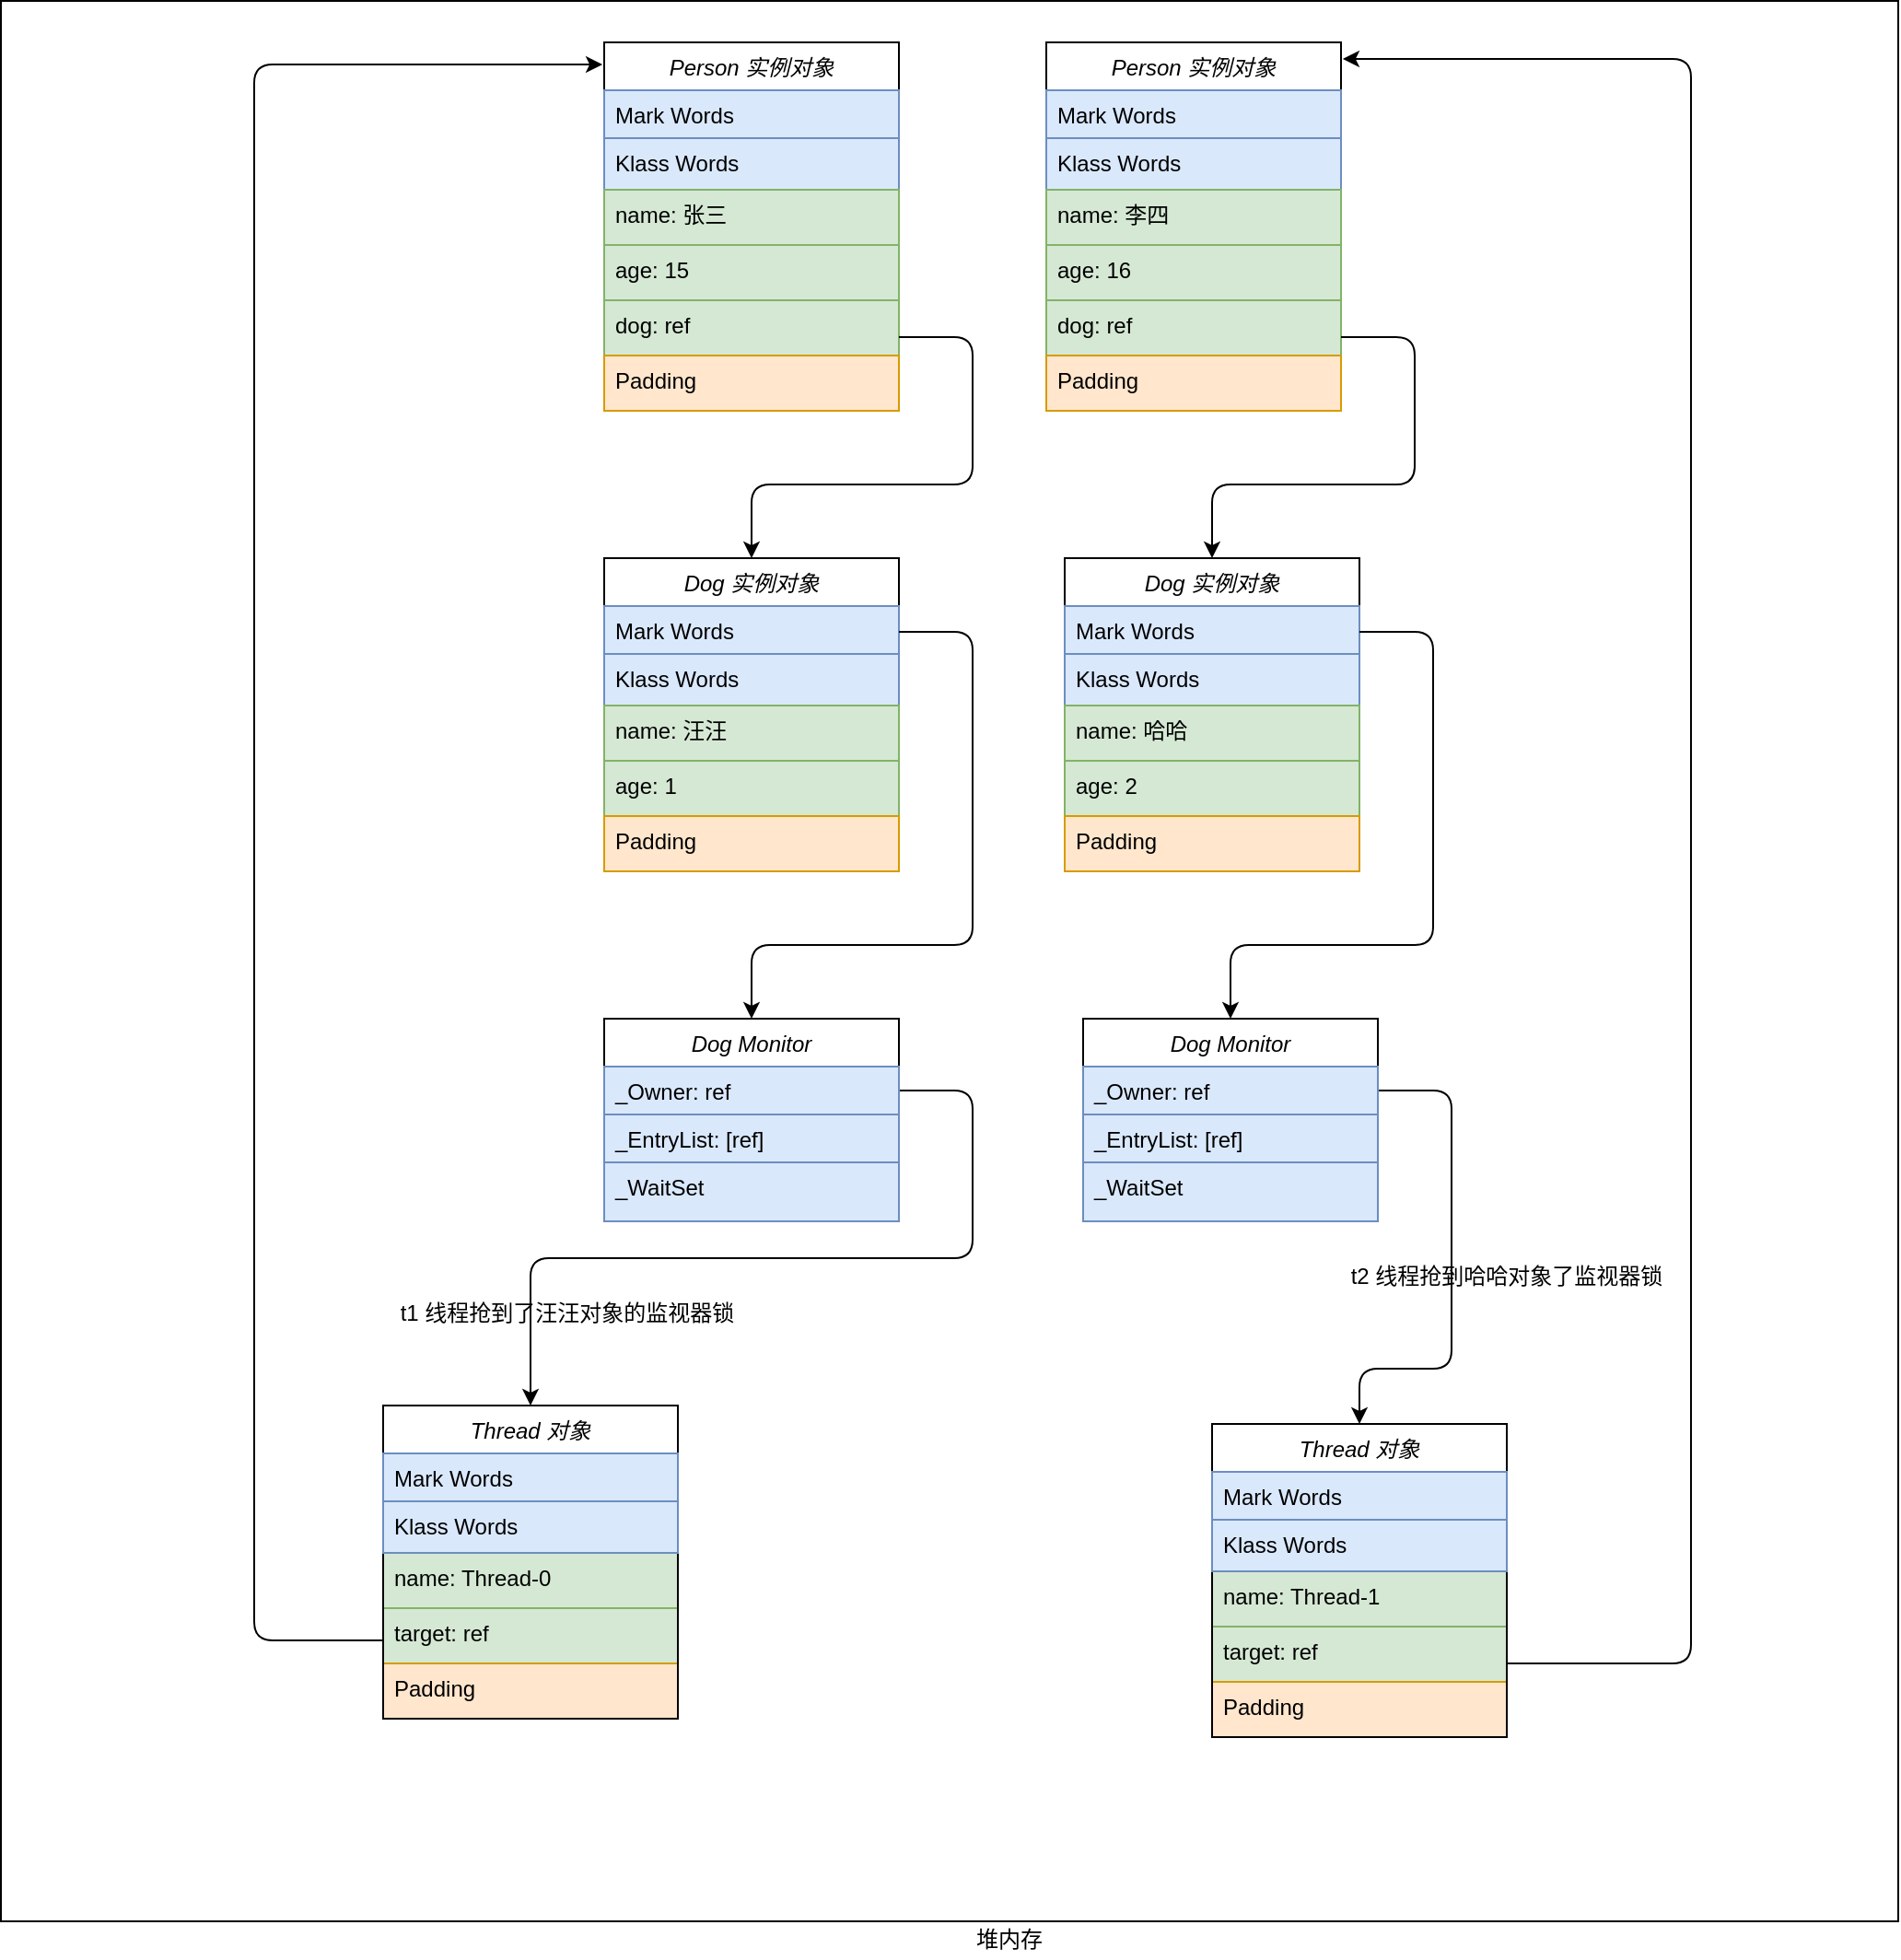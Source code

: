 <mxfile version="13.1.14" type="device" pages="2"><diagram id="DBVxF_tKTgpwkhZDailT" name="Page-2"><mxGraphModel dx="1102" dy="533" grid="1" gridSize="10" guides="1" tooltips="1" connect="1" arrows="1" fold="1" page="1" pageScale="1" pageWidth="1600" pageHeight="900" math="0" shadow="0"><root><mxCell id="lHelHsnZT-BcG7yWM8ZW-0"/><mxCell id="lHelHsnZT-BcG7yWM8ZW-1" parent="lHelHsnZT-BcG7yWM8ZW-0"/><mxCell id="lHelHsnZT-BcG7yWM8ZW-10" value="" style="rounded=0;whiteSpace=wrap;html=1;rotation=90;" parent="lHelHsnZT-BcG7yWM8ZW-1" vertex="1"><mxGeometry x="276.25" y="43.75" width="1042.5" height="1030" as="geometry"/></mxCell><mxCell id="nq__p9gzCYhoMsoxMmP9-8" value="Person 实例对象" style="swimlane;fontStyle=2;align=center;verticalAlign=top;childLayout=stackLayout;horizontal=1;startSize=26;horizontalStack=0;resizeParent=1;resizeLast=0;collapsible=1;marginBottom=0;rounded=0;shadow=0;strokeWidth=1;" parent="lHelHsnZT-BcG7yWM8ZW-1" vertex="1"><mxGeometry x="610" y="60" width="160" height="200" as="geometry"><mxRectangle x="230" y="140" width="160" height="26" as="alternateBounds"/></mxGeometry></mxCell><mxCell id="nq__p9gzCYhoMsoxMmP9-9" value="Mark Words" style="text;align=left;verticalAlign=top;spacingLeft=4;spacingRight=4;overflow=hidden;rotatable=0;points=[[0,0.5],[1,0.5]];portConstraint=eastwest;fillColor=#dae8fc;strokeColor=#6c8ebf;" parent="nq__p9gzCYhoMsoxMmP9-8" vertex="1"><mxGeometry y="26" width="160" height="26" as="geometry"/></mxCell><mxCell id="nq__p9gzCYhoMsoxMmP9-10" value="Klass Words" style="text;align=left;verticalAlign=top;spacingLeft=4;spacingRight=4;overflow=hidden;rotatable=0;points=[[0,0.5],[1,0.5]];portConstraint=eastwest;rounded=0;shadow=0;html=0;fillColor=#dae8fc;strokeColor=#6c8ebf;" parent="nq__p9gzCYhoMsoxMmP9-8" vertex="1"><mxGeometry y="52" width="160" height="28" as="geometry"/></mxCell><mxCell id="nq__p9gzCYhoMsoxMmP9-11" value="name: 张三" style="text;align=left;verticalAlign=top;spacingLeft=4;spacingRight=4;overflow=hidden;rotatable=0;points=[[0,0.5],[1,0.5]];portConstraint=eastwest;fillColor=#d5e8d4;strokeColor=#82b366;" parent="nq__p9gzCYhoMsoxMmP9-8" vertex="1"><mxGeometry y="80" width="160" height="30" as="geometry"/></mxCell><mxCell id="VQSn1GvNq1iIDGADg64m-19" value="Person 实例对象" style="swimlane;fontStyle=2;align=center;verticalAlign=top;childLayout=stackLayout;horizontal=1;startSize=26;horizontalStack=0;resizeParent=1;resizeLast=0;collapsible=1;marginBottom=0;rounded=0;shadow=0;strokeWidth=1;" vertex="1" parent="lHelHsnZT-BcG7yWM8ZW-1"><mxGeometry x="850" y="60" width="160" height="200" as="geometry"><mxRectangle x="230" y="140" width="160" height="26" as="alternateBounds"/></mxGeometry></mxCell><mxCell id="VQSn1GvNq1iIDGADg64m-20" value="Mark Words" style="text;align=left;verticalAlign=top;spacingLeft=4;spacingRight=4;overflow=hidden;rotatable=0;points=[[0,0.5],[1,0.5]];portConstraint=eastwest;fillColor=#dae8fc;strokeColor=#6c8ebf;" vertex="1" parent="VQSn1GvNq1iIDGADg64m-19"><mxGeometry y="26" width="160" height="26" as="geometry"/></mxCell><mxCell id="VQSn1GvNq1iIDGADg64m-21" value="Klass Words" style="text;align=left;verticalAlign=top;spacingLeft=4;spacingRight=4;overflow=hidden;rotatable=0;points=[[0,0.5],[1,0.5]];portConstraint=eastwest;rounded=0;shadow=0;html=0;fillColor=#dae8fc;strokeColor=#6c8ebf;" vertex="1" parent="VQSn1GvNq1iIDGADg64m-19"><mxGeometry y="52" width="160" height="28" as="geometry"/></mxCell><mxCell id="VQSn1GvNq1iIDGADg64m-22" value="name: 李四" style="text;align=left;verticalAlign=top;spacingLeft=4;spacingRight=4;overflow=hidden;rotatable=0;points=[[0,0.5],[1,0.5]];portConstraint=eastwest;fillColor=#d5e8d4;strokeColor=#82b366;" vertex="1" parent="VQSn1GvNq1iIDGADg64m-19"><mxGeometry y="80" width="160" height="30" as="geometry"/></mxCell><mxCell id="nq__p9gzCYhoMsoxMmP9-0" value="Dog 实例对象" style="swimlane;fontStyle=2;align=center;verticalAlign=top;childLayout=stackLayout;horizontal=1;startSize=26;horizontalStack=0;resizeParent=1;resizeLast=0;collapsible=1;marginBottom=0;rounded=0;shadow=0;strokeWidth=1;" parent="lHelHsnZT-BcG7yWM8ZW-1" vertex="1"><mxGeometry x="610" y="340" width="160" height="170" as="geometry"><mxRectangle x="230" y="140" width="160" height="26" as="alternateBounds"/></mxGeometry></mxCell><mxCell id="nq__p9gzCYhoMsoxMmP9-1" value="Mark Words" style="text;align=left;verticalAlign=top;spacingLeft=4;spacingRight=4;overflow=hidden;rotatable=0;points=[[0,0.5],[1,0.5]];portConstraint=eastwest;fillColor=#dae8fc;strokeColor=#6c8ebf;" parent="nq__p9gzCYhoMsoxMmP9-0" vertex="1"><mxGeometry y="26" width="160" height="26" as="geometry"/></mxCell><mxCell id="nq__p9gzCYhoMsoxMmP9-2" value="Klass Words" style="text;align=left;verticalAlign=top;spacingLeft=4;spacingRight=4;overflow=hidden;rotatable=0;points=[[0,0.5],[1,0.5]];portConstraint=eastwest;rounded=0;shadow=0;html=0;fillColor=#dae8fc;strokeColor=#6c8ebf;" parent="nq__p9gzCYhoMsoxMmP9-0" vertex="1"><mxGeometry y="52" width="160" height="28" as="geometry"/></mxCell><mxCell id="VQSn1GvNq1iIDGADg64m-83" value="Dog 实例对象" style="swimlane;fontStyle=2;align=center;verticalAlign=top;childLayout=stackLayout;horizontal=1;startSize=26;horizontalStack=0;resizeParent=1;resizeLast=0;collapsible=1;marginBottom=0;rounded=0;shadow=0;strokeWidth=1;" vertex="1" parent="lHelHsnZT-BcG7yWM8ZW-1"><mxGeometry x="860" y="340" width="160" height="170" as="geometry"><mxRectangle x="230" y="140" width="160" height="26" as="alternateBounds"/></mxGeometry></mxCell><mxCell id="VQSn1GvNq1iIDGADg64m-84" value="Mark Words" style="text;align=left;verticalAlign=top;spacingLeft=4;spacingRight=4;overflow=hidden;rotatable=0;points=[[0,0.5],[1,0.5]];portConstraint=eastwest;fillColor=#dae8fc;strokeColor=#6c8ebf;" vertex="1" parent="VQSn1GvNq1iIDGADg64m-83"><mxGeometry y="26" width="160" height="26" as="geometry"/></mxCell><mxCell id="VQSn1GvNq1iIDGADg64m-85" value="Klass Words" style="text;align=left;verticalAlign=top;spacingLeft=4;spacingRight=4;overflow=hidden;rotatable=0;points=[[0,0.5],[1,0.5]];portConstraint=eastwest;rounded=0;shadow=0;html=0;fillColor=#dae8fc;strokeColor=#6c8ebf;" vertex="1" parent="VQSn1GvNq1iIDGADg64m-83"><mxGeometry y="52" width="160" height="28" as="geometry"/></mxCell><mxCell id="lHelHsnZT-BcG7yWM8ZW-30" value="堆内存" style="text;html=1;strokeColor=none;fillColor=none;align=center;verticalAlign=middle;whiteSpace=wrap;rounded=0;" parent="lHelHsnZT-BcG7yWM8ZW-1" vertex="1"><mxGeometry x="800" y="1080" width="60" height="20" as="geometry"/></mxCell><mxCell id="E8GZ65CvNSvYNaj-9JMb-7" value="name: 汪汪" style="text;align=left;verticalAlign=top;spacingLeft=4;spacingRight=4;overflow=hidden;rotatable=0;points=[[0,0.5],[1,0.5]];portConstraint=eastwest;fillColor=#d5e8d4;strokeColor=#82b366;" parent="lHelHsnZT-BcG7yWM8ZW-1" vertex="1"><mxGeometry x="610" y="420" width="160" height="30" as="geometry"/></mxCell><mxCell id="E8GZ65CvNSvYNaj-9JMb-9" value="age: 1" style="text;align=left;verticalAlign=top;spacingLeft=4;spacingRight=4;overflow=hidden;rotatable=0;points=[[0,0.5],[1,0.5]];portConstraint=eastwest;fillColor=#d5e8d4;strokeColor=#82b366;" parent="lHelHsnZT-BcG7yWM8ZW-1" vertex="1"><mxGeometry x="610" y="450" width="160" height="30" as="geometry"/></mxCell><mxCell id="E8GZ65CvNSvYNaj-9JMb-10" value="Padding" style="text;align=left;verticalAlign=top;spacingLeft=4;spacingRight=4;overflow=hidden;rotatable=0;points=[[0,0.5],[1,0.5]];portConstraint=eastwest;fillColor=#ffe6cc;strokeColor=#d79b00;" parent="lHelHsnZT-BcG7yWM8ZW-1" vertex="1"><mxGeometry x="610" y="480" width="160" height="30" as="geometry"/></mxCell><mxCell id="E8GZ65CvNSvYNaj-9JMb-11" value="age: 15" style="text;align=left;verticalAlign=top;spacingLeft=4;spacingRight=4;overflow=hidden;rotatable=0;points=[[0,0.5],[1,0.5]];portConstraint=eastwest;fillColor=#d5e8d4;strokeColor=#82b366;" parent="lHelHsnZT-BcG7yWM8ZW-1" vertex="1"><mxGeometry x="610" y="170" width="160" height="30" as="geometry"/></mxCell><mxCell id="E8GZ65CvNSvYNaj-9JMb-12" value="dog: ref" style="text;align=left;verticalAlign=top;spacingLeft=4;spacingRight=4;overflow=hidden;rotatable=0;points=[[0,0.5],[1,0.5]];portConstraint=eastwest;fillColor=#d5e8d4;strokeColor=#82b366;" parent="lHelHsnZT-BcG7yWM8ZW-1" vertex="1"><mxGeometry x="610" y="200" width="160" height="30" as="geometry"/></mxCell><mxCell id="E8GZ65CvNSvYNaj-9JMb-13" value="Padding" style="text;align=left;verticalAlign=top;spacingLeft=4;spacingRight=4;overflow=hidden;rotatable=0;points=[[0,0.5],[1,0.5]];portConstraint=eastwest;fillColor=#ffe6cc;strokeColor=#d79b00;" parent="lHelHsnZT-BcG7yWM8ZW-1" vertex="1"><mxGeometry x="610" y="230" width="160" height="30" as="geometry"/></mxCell><mxCell id="VQSn1GvNq1iIDGADg64m-23" value="age: 16" style="text;align=left;verticalAlign=top;spacingLeft=4;spacingRight=4;overflow=hidden;rotatable=0;points=[[0,0.5],[1,0.5]];portConstraint=eastwest;fillColor=#d5e8d4;strokeColor=#82b366;" vertex="1" parent="lHelHsnZT-BcG7yWM8ZW-1"><mxGeometry x="850" y="170" width="160" height="30" as="geometry"/></mxCell><mxCell id="VQSn1GvNq1iIDGADg64m-24" value="dog: ref" style="text;align=left;verticalAlign=top;spacingLeft=4;spacingRight=4;overflow=hidden;rotatable=0;points=[[0,0.5],[1,0.5]];portConstraint=eastwest;fillColor=#d5e8d4;strokeColor=#82b366;" vertex="1" parent="lHelHsnZT-BcG7yWM8ZW-1"><mxGeometry x="850" y="200" width="160" height="30" as="geometry"/></mxCell><mxCell id="VQSn1GvNq1iIDGADg64m-25" value="Padding" style="text;align=left;verticalAlign=top;spacingLeft=4;spacingRight=4;overflow=hidden;rotatable=0;points=[[0,0.5],[1,0.5]];portConstraint=eastwest;fillColor=#ffe6cc;strokeColor=#d79b00;" vertex="1" parent="lHelHsnZT-BcG7yWM8ZW-1"><mxGeometry x="850" y="230" width="160" height="30" as="geometry"/></mxCell><mxCell id="VQSn1GvNq1iIDGADg64m-61" value="name: Thread-0" style="text;align=left;verticalAlign=top;spacingLeft=4;spacingRight=4;overflow=hidden;rotatable=0;points=[[0,0.5],[1,0.5]];portConstraint=eastwest;rounded=0;shadow=0;html=0;fillColor=#d5e8d4;strokeColor=#82b366;" vertex="1" parent="lHelHsnZT-BcG7yWM8ZW-1"><mxGeometry x="490" y="880" width="160" height="30" as="geometry"/></mxCell><mxCell id="VQSn1GvNq1iIDGADg64m-62" value="target: ref" style="text;align=left;verticalAlign=top;spacingLeft=4;spacingRight=4;overflow=hidden;rotatable=0;points=[[0,0.5],[1,0.5]];portConstraint=eastwest;rounded=0;shadow=0;html=0;fillColor=#d5e8d4;strokeColor=#82b366;" vertex="1" parent="lHelHsnZT-BcG7yWM8ZW-1"><mxGeometry x="490" y="910" width="160" height="30" as="geometry"/></mxCell><mxCell id="VQSn1GvNq1iIDGADg64m-63" value="Padding" style="text;align=left;verticalAlign=top;spacingLeft=4;spacingRight=4;overflow=hidden;rotatable=0;points=[[0,0.5],[1,0.5]];portConstraint=eastwest;rounded=0;shadow=0;html=0;fillColor=#ffe6cc;strokeColor=#d79b00;" vertex="1" parent="lHelHsnZT-BcG7yWM8ZW-1"><mxGeometry x="490" y="940" width="160" height="30" as="geometry"/></mxCell><mxCell id="VQSn1GvNq1iIDGADg64m-67" value="name: Thread-1" style="text;align=left;verticalAlign=top;spacingLeft=4;spacingRight=4;overflow=hidden;rotatable=0;points=[[0,0.5],[1,0.5]];portConstraint=eastwest;rounded=0;shadow=0;html=0;fillColor=#d5e8d4;strokeColor=#82b366;" vertex="1" parent="lHelHsnZT-BcG7yWM8ZW-1"><mxGeometry x="940" y="890" width="160" height="30" as="geometry"/></mxCell><mxCell id="VQSn1GvNq1iIDGADg64m-68" value="target: ref" style="text;align=left;verticalAlign=top;spacingLeft=4;spacingRight=4;overflow=hidden;rotatable=0;points=[[0,0.5],[1,0.5]];portConstraint=eastwest;rounded=0;shadow=0;html=0;fillColor=#d5e8d4;strokeColor=#82b366;" vertex="1" parent="lHelHsnZT-BcG7yWM8ZW-1"><mxGeometry x="940" y="920" width="160" height="30" as="geometry"/></mxCell><mxCell id="VQSn1GvNq1iIDGADg64m-69" value="Padding" style="text;align=left;verticalAlign=top;spacingLeft=4;spacingRight=4;overflow=hidden;rotatable=0;points=[[0,0.5],[1,0.5]];portConstraint=eastwest;rounded=0;shadow=0;html=0;fillColor=#ffe6cc;strokeColor=#d79b00;" vertex="1" parent="lHelHsnZT-BcG7yWM8ZW-1"><mxGeometry x="940" y="950" width="160" height="30" as="geometry"/></mxCell><mxCell id="VQSn1GvNq1iIDGADg64m-71" value="t1 线程抢到了汪汪对象的监视器锁" style="text;html=1;strokeColor=none;fillColor=none;align=center;verticalAlign=middle;whiteSpace=wrap;rounded=0;" vertex="1" parent="lHelHsnZT-BcG7yWM8ZW-1"><mxGeometry x="460" y="740" width="260" height="20" as="geometry"/></mxCell><mxCell id="VQSn1GvNq1iIDGADg64m-72" value="" style="edgeStyle=segmentEdgeStyle;endArrow=classic;html=1;entryX=0.5;entryY=0;entryDx=0;entryDy=0;exitX=1;exitY=0.5;exitDx=0;exitDy=0;" edge="1" parent="lHelHsnZT-BcG7yWM8ZW-1" source="VQSn1GvNq1iIDGADg64m-90" target="VQSn1GvNq1iIDGADg64m-64"><mxGeometry width="50" height="50" relative="1" as="geometry"><mxPoint x="750" y="780" as="sourcePoint"/><mxPoint x="800" y="730" as="targetPoint"/><Array as="points"><mxPoint x="1070" y="629"/><mxPoint x="1070" y="780"/><mxPoint x="1020" y="780"/></Array></mxGeometry></mxCell><mxCell id="VQSn1GvNq1iIDGADg64m-73" value="t2 线程抢到哈哈对象了监视器锁" style="text;html=1;strokeColor=none;fillColor=none;align=center;verticalAlign=middle;whiteSpace=wrap;rounded=0;" vertex="1" parent="lHelHsnZT-BcG7yWM8ZW-1"><mxGeometry x="1010" y="720" width="180" height="20" as="geometry"/></mxCell><mxCell id="VQSn1GvNq1iIDGADg64m-64" value="Thread 对象" style="swimlane;fontStyle=2;align=center;verticalAlign=top;childLayout=stackLayout;horizontal=1;startSize=26;horizontalStack=0;resizeParent=1;resizeLast=0;collapsible=1;marginBottom=0;rounded=0;shadow=0;strokeWidth=1;" vertex="1" parent="lHelHsnZT-BcG7yWM8ZW-1"><mxGeometry x="940" y="810" width="160" height="170" as="geometry"><mxRectangle x="230" y="140" width="160" height="26" as="alternateBounds"/></mxGeometry></mxCell><mxCell id="VQSn1GvNq1iIDGADg64m-65" value="Mark Words" style="text;align=left;verticalAlign=top;spacingLeft=4;spacingRight=4;overflow=hidden;rotatable=0;points=[[0,0.5],[1,0.5]];portConstraint=eastwest;fillColor=#dae8fc;strokeColor=#6c8ebf;" vertex="1" parent="VQSn1GvNq1iIDGADg64m-64"><mxGeometry y="26" width="160" height="26" as="geometry"/></mxCell><mxCell id="VQSn1GvNq1iIDGADg64m-66" value="Klass Words" style="text;align=left;verticalAlign=top;spacingLeft=4;spacingRight=4;overflow=hidden;rotatable=0;points=[[0,0.5],[1,0.5]];portConstraint=eastwest;rounded=0;shadow=0;html=0;fillColor=#dae8fc;strokeColor=#6c8ebf;" vertex="1" parent="VQSn1GvNq1iIDGADg64m-64"><mxGeometry y="52" width="160" height="28" as="geometry"/></mxCell><mxCell id="VQSn1GvNq1iIDGADg64m-58" value="Thread 对象" style="swimlane;fontStyle=2;align=center;verticalAlign=top;childLayout=stackLayout;horizontal=1;startSize=26;horizontalStack=0;resizeParent=1;resizeLast=0;collapsible=1;marginBottom=0;rounded=0;shadow=0;strokeWidth=1;" vertex="1" parent="lHelHsnZT-BcG7yWM8ZW-1"><mxGeometry x="490" y="800" width="160" height="170" as="geometry"><mxRectangle x="230" y="140" width="160" height="26" as="alternateBounds"/></mxGeometry></mxCell><mxCell id="VQSn1GvNq1iIDGADg64m-59" value="Mark Words" style="text;align=left;verticalAlign=top;spacingLeft=4;spacingRight=4;overflow=hidden;rotatable=0;points=[[0,0.5],[1,0.5]];portConstraint=eastwest;fillColor=#dae8fc;strokeColor=#6c8ebf;" vertex="1" parent="VQSn1GvNq1iIDGADg64m-58"><mxGeometry y="26" width="160" height="26" as="geometry"/></mxCell><mxCell id="VQSn1GvNq1iIDGADg64m-60" value="Klass Words" style="text;align=left;verticalAlign=top;spacingLeft=4;spacingRight=4;overflow=hidden;rotatable=0;points=[[0,0.5],[1,0.5]];portConstraint=eastwest;rounded=0;shadow=0;html=0;fillColor=#dae8fc;strokeColor=#6c8ebf;" vertex="1" parent="VQSn1GvNq1iIDGADg64m-58"><mxGeometry y="52" width="160" height="28" as="geometry"/></mxCell><mxCell id="VQSn1GvNq1iIDGADg64m-79" value="" style="edgeStyle=segmentEdgeStyle;endArrow=classic;html=1;exitX=1;exitY=0.5;exitDx=0;exitDy=0;entryX=0.5;entryY=0;entryDx=0;entryDy=0;" edge="1" parent="lHelHsnZT-BcG7yWM8ZW-1" source="VQSn1GvNq1iIDGADg64m-47" target="VQSn1GvNq1iIDGADg64m-58"><mxGeometry width="50" height="50" relative="1" as="geometry"><mxPoint x="650" y="870" as="sourcePoint"/><mxPoint x="700" y="820" as="targetPoint"/><Array as="points"><mxPoint x="810" y="629"/><mxPoint x="810" y="720"/><mxPoint x="570" y="720"/></Array></mxGeometry></mxCell><mxCell id="VQSn1GvNq1iIDGADg64m-86" value="name: 哈哈" style="text;align=left;verticalAlign=top;spacingLeft=4;spacingRight=4;overflow=hidden;rotatable=0;points=[[0,0.5],[1,0.5]];portConstraint=eastwest;fillColor=#d5e8d4;strokeColor=#82b366;" vertex="1" parent="lHelHsnZT-BcG7yWM8ZW-1"><mxGeometry x="860" y="420" width="160" height="30" as="geometry"/></mxCell><mxCell id="VQSn1GvNq1iIDGADg64m-87" value="age: 2" style="text;align=left;verticalAlign=top;spacingLeft=4;spacingRight=4;overflow=hidden;rotatable=0;points=[[0,0.5],[1,0.5]];portConstraint=eastwest;fillColor=#d5e8d4;strokeColor=#82b366;" vertex="1" parent="lHelHsnZT-BcG7yWM8ZW-1"><mxGeometry x="860" y="450" width="160" height="30" as="geometry"/></mxCell><mxCell id="VQSn1GvNq1iIDGADg64m-88" value="Padding" style="text;align=left;verticalAlign=top;spacingLeft=4;spacingRight=4;overflow=hidden;rotatable=0;points=[[0,0.5],[1,0.5]];portConstraint=eastwest;fillColor=#ffe6cc;strokeColor=#d79b00;" vertex="1" parent="lHelHsnZT-BcG7yWM8ZW-1"><mxGeometry x="860" y="480" width="160" height="30" as="geometry"/></mxCell><mxCell id="VQSn1GvNq1iIDGADg64m-46" value="Dog Monitor" style="swimlane;fontStyle=2;align=center;verticalAlign=top;childLayout=stackLayout;horizontal=1;startSize=26;horizontalStack=0;resizeParent=1;resizeLast=0;collapsible=1;marginBottom=0;rounded=0;shadow=0;strokeWidth=1;" vertex="1" parent="lHelHsnZT-BcG7yWM8ZW-1"><mxGeometry x="610" y="590" width="160" height="110" as="geometry"><mxRectangle x="230" y="140" width="160" height="26" as="alternateBounds"/></mxGeometry></mxCell><mxCell id="VQSn1GvNq1iIDGADg64m-47" value="_Owner: ref" style="text;align=left;verticalAlign=top;spacingLeft=4;spacingRight=4;overflow=hidden;rotatable=0;points=[[0,0.5],[1,0.5]];portConstraint=eastwest;fillColor=#dae8fc;strokeColor=#6c8ebf;" vertex="1" parent="VQSn1GvNq1iIDGADg64m-46"><mxGeometry y="26" width="160" height="26" as="geometry"/></mxCell><mxCell id="VQSn1GvNq1iIDGADg64m-48" value="_EntryList: [ref]" style="text;align=left;verticalAlign=top;spacingLeft=4;spacingRight=4;overflow=hidden;rotatable=0;points=[[0,0.5],[1,0.5]];portConstraint=eastwest;rounded=0;shadow=0;html=0;fillColor=#dae8fc;strokeColor=#6c8ebf;" vertex="1" parent="VQSn1GvNq1iIDGADg64m-46"><mxGeometry y="52" width="160" height="26" as="geometry"/></mxCell><mxCell id="VQSn1GvNq1iIDGADg64m-49" value="_WaitSet" style="text;align=left;verticalAlign=top;spacingLeft=4;spacingRight=4;overflow=hidden;rotatable=0;points=[[0,0.5],[1,0.5]];portConstraint=eastwest;rounded=0;shadow=0;html=0;fillColor=#dae8fc;strokeColor=#6c8ebf;" vertex="1" parent="VQSn1GvNq1iIDGADg64m-46"><mxGeometry y="78" width="160" height="32" as="geometry"/></mxCell><mxCell id="VQSn1GvNq1iIDGADg64m-89" value="Dog Monitor" style="swimlane;fontStyle=2;align=center;verticalAlign=top;childLayout=stackLayout;horizontal=1;startSize=26;horizontalStack=0;resizeParent=1;resizeLast=0;collapsible=1;marginBottom=0;rounded=0;shadow=0;strokeWidth=1;" vertex="1" parent="lHelHsnZT-BcG7yWM8ZW-1"><mxGeometry x="870" y="590" width="160" height="110" as="geometry"><mxRectangle x="230" y="140" width="160" height="26" as="alternateBounds"/></mxGeometry></mxCell><mxCell id="VQSn1GvNq1iIDGADg64m-90" value="_Owner: ref" style="text;align=left;verticalAlign=top;spacingLeft=4;spacingRight=4;overflow=hidden;rotatable=0;points=[[0,0.5],[1,0.5]];portConstraint=eastwest;fillColor=#dae8fc;strokeColor=#6c8ebf;" vertex="1" parent="VQSn1GvNq1iIDGADg64m-89"><mxGeometry y="26" width="160" height="26" as="geometry"/></mxCell><mxCell id="VQSn1GvNq1iIDGADg64m-91" value="_EntryList: [ref]" style="text;align=left;verticalAlign=top;spacingLeft=4;spacingRight=4;overflow=hidden;rotatable=0;points=[[0,0.5],[1,0.5]];portConstraint=eastwest;rounded=0;shadow=0;html=0;fillColor=#dae8fc;strokeColor=#6c8ebf;" vertex="1" parent="VQSn1GvNq1iIDGADg64m-89"><mxGeometry y="52" width="160" height="26" as="geometry"/></mxCell><mxCell id="VQSn1GvNq1iIDGADg64m-92" value="_WaitSet" style="text;align=left;verticalAlign=top;spacingLeft=4;spacingRight=4;overflow=hidden;rotatable=0;points=[[0,0.5],[1,0.5]];portConstraint=eastwest;rounded=0;shadow=0;html=0;fillColor=#dae8fc;strokeColor=#6c8ebf;" vertex="1" parent="VQSn1GvNq1iIDGADg64m-89"><mxGeometry y="78" width="160" height="32" as="geometry"/></mxCell><mxCell id="VQSn1GvNq1iIDGADg64m-94" value="" style="edgeStyle=segmentEdgeStyle;endArrow=classic;html=1;entryX=0.5;entryY=0;entryDx=0;entryDy=0;" edge="1" parent="lHelHsnZT-BcG7yWM8ZW-1" target="nq__p9gzCYhoMsoxMmP9-0"><mxGeometry width="50" height="50" relative="1" as="geometry"><mxPoint x="770" y="220" as="sourcePoint"/><mxPoint x="820" y="170" as="targetPoint"/><Array as="points"><mxPoint x="810" y="220"/><mxPoint x="810" y="300"/><mxPoint x="690" y="300"/></Array></mxGeometry></mxCell><mxCell id="VQSn1GvNq1iIDGADg64m-95" value="" style="edgeStyle=segmentEdgeStyle;endArrow=classic;html=1;entryX=0.5;entryY=0;entryDx=0;entryDy=0;" edge="1" parent="lHelHsnZT-BcG7yWM8ZW-1" target="VQSn1GvNq1iIDGADg64m-83"><mxGeometry width="50" height="50" relative="1" as="geometry"><mxPoint x="1010" y="220" as="sourcePoint"/><mxPoint x="1060" y="170" as="targetPoint"/><Array as="points"><mxPoint x="1050" y="220"/><mxPoint x="1050" y="300"/><mxPoint x="940" y="300"/></Array></mxGeometry></mxCell><mxCell id="VQSn1GvNq1iIDGADg64m-96" value="" style="edgeStyle=segmentEdgeStyle;endArrow=classic;html=1;entryX=0.5;entryY=0;entryDx=0;entryDy=0;" edge="1" parent="lHelHsnZT-BcG7yWM8ZW-1" target="VQSn1GvNq1iIDGADg64m-46"><mxGeometry width="50" height="50" relative="1" as="geometry"><mxPoint x="770" y="380" as="sourcePoint"/><mxPoint x="820" y="330" as="targetPoint"/><Array as="points"><mxPoint x="810" y="380"/><mxPoint x="810" y="550"/><mxPoint x="690" y="550"/></Array></mxGeometry></mxCell><mxCell id="VQSn1GvNq1iIDGADg64m-97" value="" style="edgeStyle=segmentEdgeStyle;endArrow=classic;html=1;entryX=0.5;entryY=0;entryDx=0;entryDy=0;" edge="1" parent="lHelHsnZT-BcG7yWM8ZW-1" target="VQSn1GvNq1iIDGADg64m-89"><mxGeometry width="50" height="50" relative="1" as="geometry"><mxPoint x="1020" y="380" as="sourcePoint"/><mxPoint x="1070" y="330" as="targetPoint"/><Array as="points"><mxPoint x="1060" y="380"/><mxPoint x="1060" y="550"/><mxPoint x="950" y="550"/></Array></mxGeometry></mxCell><mxCell id="VQSn1GvNq1iIDGADg64m-98" value="" style="edgeStyle=segmentEdgeStyle;endArrow=classic;html=1;exitX=0;exitY=0.75;exitDx=0;exitDy=0;entryX=-0.006;entryY=0.06;entryDx=0;entryDy=0;entryPerimeter=0;" edge="1" parent="lHelHsnZT-BcG7yWM8ZW-1" source="VQSn1GvNq1iIDGADg64m-58" target="nq__p9gzCYhoMsoxMmP9-8"><mxGeometry width="50" height="50" relative="1" as="geometry"><mxPoint x="360" y="850" as="sourcePoint"/><mxPoint x="410" y="800" as="targetPoint"/><Array as="points"><mxPoint x="420" y="928"/><mxPoint x="420" y="72"/></Array></mxGeometry></mxCell><mxCell id="VQSn1GvNq1iIDGADg64m-99" value="" style="edgeStyle=segmentEdgeStyle;endArrow=classic;html=1;entryX=1.006;entryY=0.045;entryDx=0;entryDy=0;entryPerimeter=0;" edge="1" parent="lHelHsnZT-BcG7yWM8ZW-1" target="VQSn1GvNq1iIDGADg64m-19"><mxGeometry width="50" height="50" relative="1" as="geometry"><mxPoint x="1100" y="940" as="sourcePoint"/><mxPoint x="1150" y="890" as="targetPoint"/><Array as="points"><mxPoint x="1200" y="940"/><mxPoint x="1200" y="69"/></Array></mxGeometry></mxCell></root></mxGraphModel></diagram><diagram id="Ie2tTs72i3sUyCr13v8c" name="Page-3"><mxGraphModel dx="868" dy="450" grid="1" gridSize="10" guides="1" tooltips="1" connect="1" arrows="1" fold="1" page="1" pageScale="1" pageWidth="1600" pageHeight="900" math="0" shadow="0"><root><mxCell id="j1W8P3ZxBObzQS6Vo8c1-0"/><mxCell id="j1W8P3ZxBObzQS6Vo8c1-1" parent="j1W8P3ZxBObzQS6Vo8c1-0"/></root></mxGraphModel></diagram></mxfile>